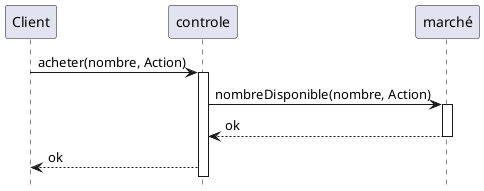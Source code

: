@startuml

Participant "Client" as C
Participant "controle" as co
Participant "marché" as U

hide footbox

C -> co : acheter(nombre, Action)
activate co

co -> U : nombreDisponible(nombre, Action)
activate U

U --> co : ok
deactivate U

co --> C : ok

@enduml
